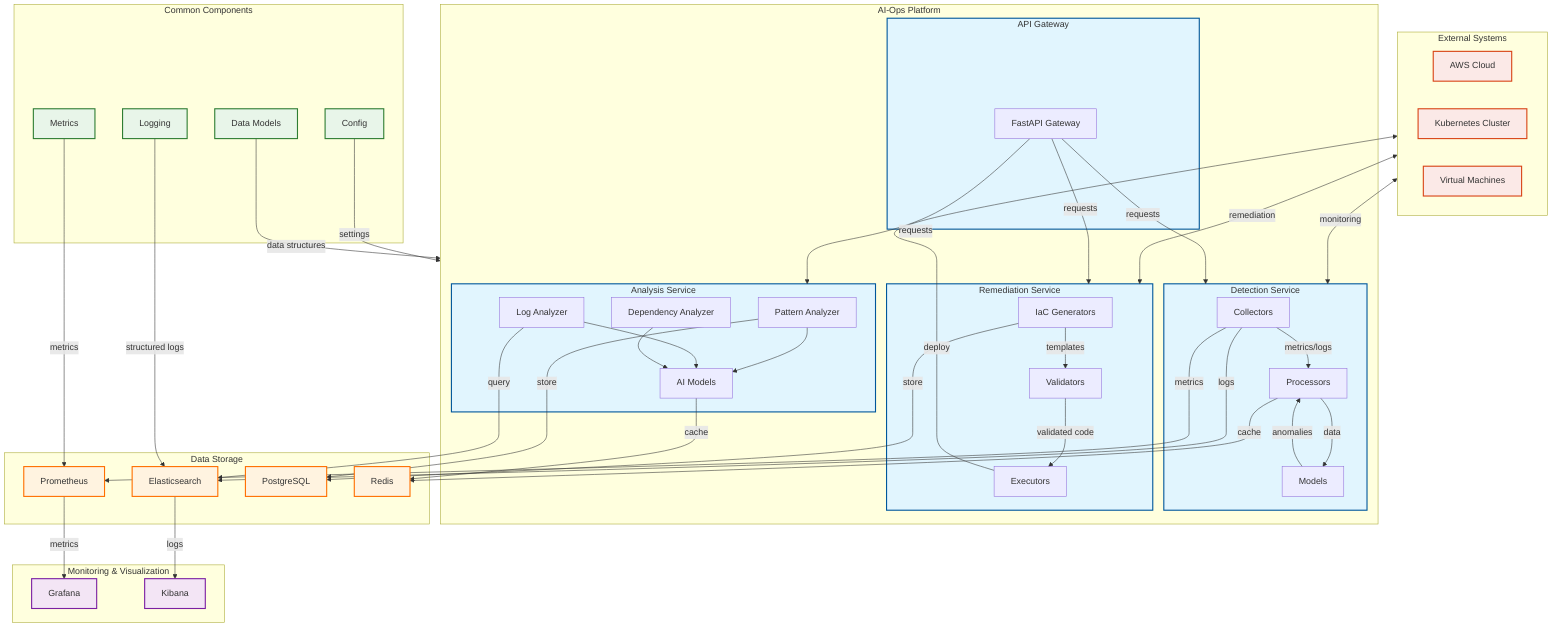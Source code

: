 graph TB
    subgraph External["External Systems"]
        AWS["AWS Cloud"]
        K8S["Kubernetes Cluster"]
        VM["Virtual Machines"]
    end

    subgraph Platform["AI-Ops Platform"]
        subgraph Gateway["API Gateway"]
            API["FastAPI Gateway"]
        end

        subgraph Detection["Detection Service"]
            D_COL["Collectors"]
            D_PROC["Processors"]
            D_MOD["Models"]
            
            D_COL -->|metrics/logs| D_PROC
            D_PROC -->|data| D_MOD
            D_MOD -->|anomalies| D_PROC
        end

        subgraph Analysis["Analysis Service"]
            A_PAT["Pattern Analyzer"]
            A_LOG["Log Analyzer"]
            A_DEP["Dependency Analyzer"]
            A_MOD["AI Models"]
            
            A_PAT --> A_MOD
            A_LOG --> A_MOD
            A_DEP --> A_MOD
        end

        subgraph Remediation["Remediation Service"]
            R_GEN["IaC Generators"]
            R_VAL["Validators"]
            R_EXEC["Executors"]
            
            R_GEN -->|templates| R_VAL
            R_VAL -->|validated code| R_EXEC
        end
    end

    subgraph Storage["Data Storage"]
        PROM["Prometheus"]
        ES["Elasticsearch"]
        PG["PostgreSQL"]
        REDIS["Redis"]
    end

    subgraph Monitoring["Monitoring & Visualization"]
        GRAF["Grafana"]
        KIB["Kibana"]
    end

    subgraph Common["Common Components"]
        LOG["Logging"]
        METR["Metrics"]
        CONF["Config"]
        MOD["Data Models"]
    end

    %% External connections
    External <-->|monitoring| Detection
    External <-->|remediation| Remediation

    %% API Gateway connections
    API -->|requests| Detection
    API -->|requests| Analysis
    API -->|requests| Remediation

    %% Detection Service connections
    D_COL -->|metrics| PROM
    D_COL -->|logs| ES
    D_PROC -->|cache| REDIS

    %% Analysis Service connections
    A_LOG -->|query| ES
    A_PAT -->|store| PG
    A_MOD -->|cache| REDIS

    %% Remediation Service connections
    R_EXEC -->|deploy| External
    R_GEN -->|store| PG

    %% Monitoring connections
    PROM -->|metrics| GRAF
    ES -->|logs| KIB

    %% Common component connections
    LOG -->|structured logs| ES
    METR -->|metrics| PROM
    CONF -->|settings| Platform
    MOD -->|data structures| Platform

    classDef service fill:#e1f5fe,stroke:#01579b,stroke-width:2px;
    classDef storage fill:#fff3e0,stroke:#ff6f00,stroke-width:2px;
    classDef monitoring fill:#f3e5f5,stroke:#7b1fa2,stroke-width:2px;
    classDef external fill:#fbe9e7,stroke:#d84315,stroke-width:2px;
    classDef common fill:#e8f5e9,stroke:#2e7d32,stroke-width:2px;

    class Gateway,Detection,Analysis,Remediation service;
    class PROM,ES,PG,REDIS storage;
    class GRAF,KIB monitoring;
    class AWS,K8S,VM external;
    class LOG,METR,CONF,MOD common;